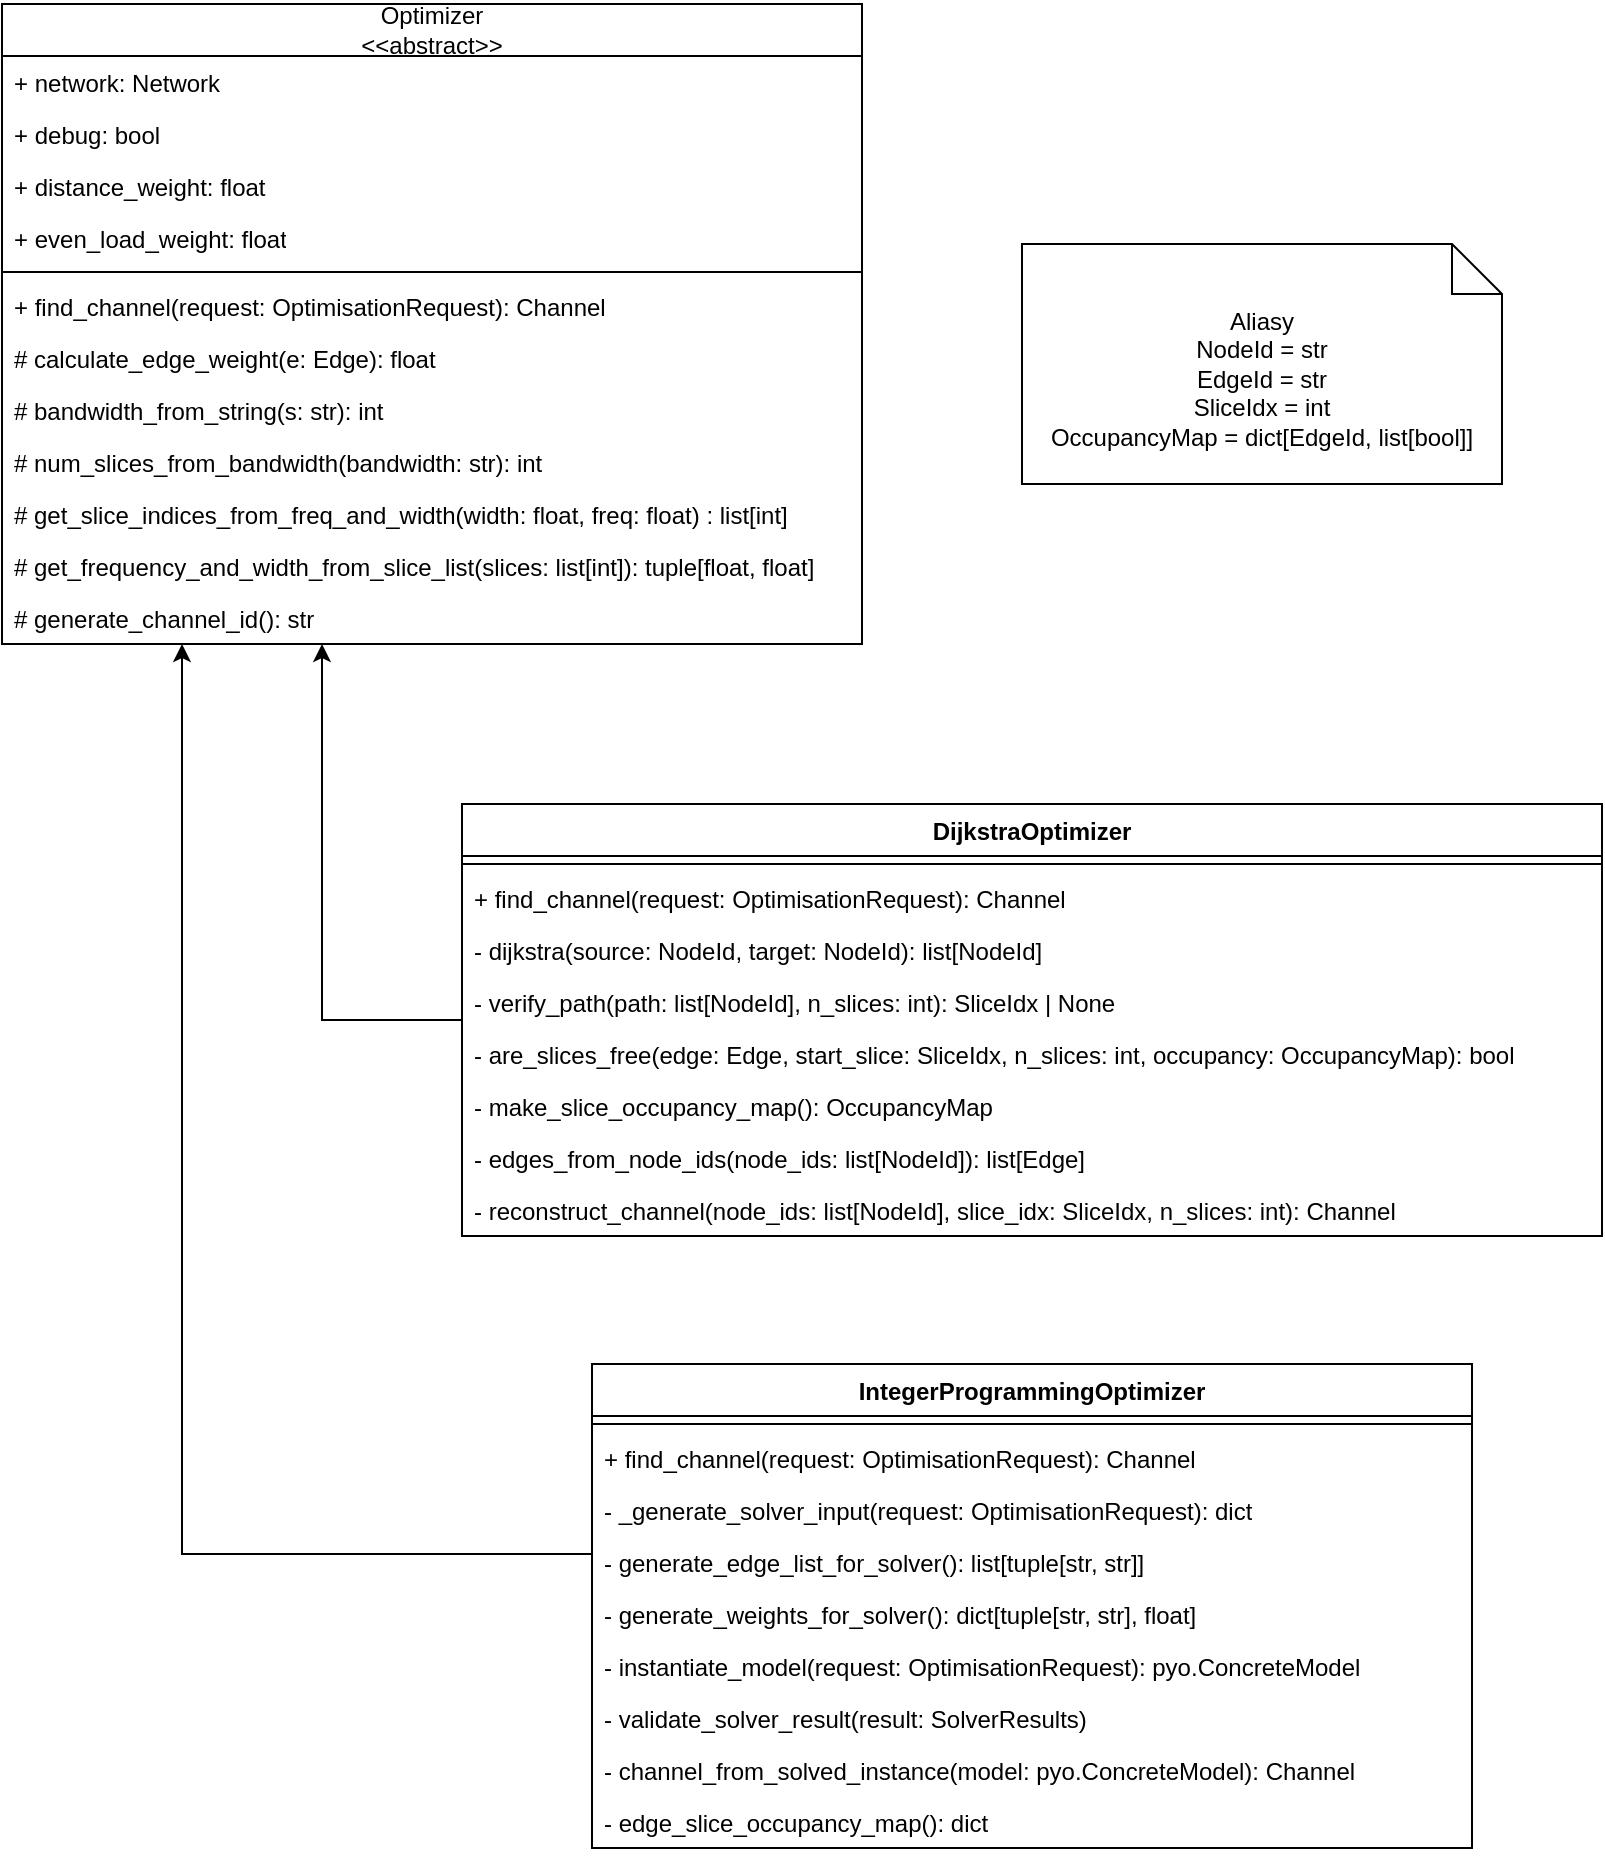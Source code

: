 <mxfile version="24.7.17">
  <diagram name="Page-1" id="_nvypKyQjBPmiqX_Q9U0">
    <mxGraphModel dx="1234" dy="1132" grid="1" gridSize="10" guides="1" tooltips="1" connect="1" arrows="1" fold="1" page="1" pageScale="1" pageWidth="850" pageHeight="1100" math="0" shadow="0">
      <root>
        <mxCell id="0" />
        <mxCell id="1" parent="0" />
        <mxCell id="WkGw0uW5-4tzCLyI2h04-4" value="Optimizer&lt;div&gt;&amp;lt;&amp;lt;abstract&amp;gt;&amp;gt;&lt;/div&gt;" style="swimlane;fontStyle=0;childLayout=stackLayout;horizontal=1;startSize=26;fillColor=none;horizontalStack=0;resizeParent=1;resizeParentMax=0;resizeLast=0;collapsible=1;marginBottom=0;whiteSpace=wrap;html=1;" parent="1" vertex="1">
          <mxGeometry x="40" y="30" width="430" height="320" as="geometry" />
        </mxCell>
        <mxCell id="WkGw0uW5-4tzCLyI2h04-5" value="+ network: Network" style="text;strokeColor=none;fillColor=none;align=left;verticalAlign=top;spacingLeft=4;spacingRight=4;overflow=hidden;rotatable=0;points=[[0,0.5],[1,0.5]];portConstraint=eastwest;whiteSpace=wrap;html=1;" parent="WkGw0uW5-4tzCLyI2h04-4" vertex="1">
          <mxGeometry y="26" width="430" height="26" as="geometry" />
        </mxCell>
        <mxCell id="WkGw0uW5-4tzCLyI2h04-6" value="+ debug: bool&lt;div&gt;&lt;br&gt;&lt;/div&gt;" style="text;strokeColor=none;fillColor=none;align=left;verticalAlign=top;spacingLeft=4;spacingRight=4;overflow=hidden;rotatable=0;points=[[0,0.5],[1,0.5]];portConstraint=eastwest;whiteSpace=wrap;html=1;" parent="WkGw0uW5-4tzCLyI2h04-4" vertex="1">
          <mxGeometry y="52" width="430" height="26" as="geometry" />
        </mxCell>
        <mxCell id="WkGw0uW5-4tzCLyI2h04-7" value="+ distance_weight: float" style="text;strokeColor=none;fillColor=none;align=left;verticalAlign=top;spacingLeft=4;spacingRight=4;overflow=hidden;rotatable=0;points=[[0,0.5],[1,0.5]];portConstraint=eastwest;whiteSpace=wrap;html=1;" parent="WkGw0uW5-4tzCLyI2h04-4" vertex="1">
          <mxGeometry y="78" width="430" height="26" as="geometry" />
        </mxCell>
        <mxCell id="WkGw0uW5-4tzCLyI2h04-8" value="+ even_load_weight: float" style="text;strokeColor=none;fillColor=none;align=left;verticalAlign=top;spacingLeft=4;spacingRight=4;overflow=hidden;rotatable=0;points=[[0,0.5],[1,0.5]];portConstraint=eastwest;whiteSpace=wrap;html=1;" parent="WkGw0uW5-4tzCLyI2h04-4" vertex="1">
          <mxGeometry y="104" width="430" height="26" as="geometry" />
        </mxCell>
        <mxCell id="WkGw0uW5-4tzCLyI2h04-9" value="" style="line;strokeWidth=1;fillColor=none;align=left;verticalAlign=middle;spacingTop=-1;spacingLeft=3;spacingRight=3;rotatable=0;labelPosition=right;points=[];portConstraint=eastwest;strokeColor=inherit;" parent="WkGw0uW5-4tzCLyI2h04-4" vertex="1">
          <mxGeometry y="130" width="430" height="8" as="geometry" />
        </mxCell>
        <mxCell id="WkGw0uW5-4tzCLyI2h04-10" value="+ find_channel(request: OptimisationRequest): Channel" style="text;strokeColor=none;fillColor=none;align=left;verticalAlign=top;spacingLeft=4;spacingRight=4;overflow=hidden;rotatable=0;points=[[0,0.5],[1,0.5]];portConstraint=eastwest;whiteSpace=wrap;html=1;" parent="WkGw0uW5-4tzCLyI2h04-4" vertex="1">
          <mxGeometry y="138" width="430" height="26" as="geometry" />
        </mxCell>
        <mxCell id="WkGw0uW5-4tzCLyI2h04-11" value="# calculate_edge_weight(e: Edge): float" style="text;strokeColor=none;fillColor=none;align=left;verticalAlign=top;spacingLeft=4;spacingRight=4;overflow=hidden;rotatable=0;points=[[0,0.5],[1,0.5]];portConstraint=eastwest;whiteSpace=wrap;html=1;" parent="WkGw0uW5-4tzCLyI2h04-4" vertex="1">
          <mxGeometry y="164" width="430" height="26" as="geometry" />
        </mxCell>
        <mxCell id="WkGw0uW5-4tzCLyI2h04-13" value="# bandwidth_from_string(s: str): int" style="text;strokeColor=none;fillColor=none;align=left;verticalAlign=top;spacingLeft=4;spacingRight=4;overflow=hidden;rotatable=0;points=[[0,0.5],[1,0.5]];portConstraint=eastwest;whiteSpace=wrap;html=1;" parent="WkGw0uW5-4tzCLyI2h04-4" vertex="1">
          <mxGeometry y="190" width="430" height="26" as="geometry" />
        </mxCell>
        <mxCell id="WkGw0uW5-4tzCLyI2h04-12" value="# num_slices_from_bandwidth(bandwidth: str): int" style="text;strokeColor=none;fillColor=none;align=left;verticalAlign=top;spacingLeft=4;spacingRight=4;overflow=hidden;rotatable=0;points=[[0,0.5],[1,0.5]];portConstraint=eastwest;whiteSpace=wrap;html=1;" parent="WkGw0uW5-4tzCLyI2h04-4" vertex="1">
          <mxGeometry y="216" width="430" height="26" as="geometry" />
        </mxCell>
        <mxCell id="WkGw0uW5-4tzCLyI2h04-14" value="# get_slice_indices_from_freq_and_width(width: float, freq: float) : list[int]" style="text;strokeColor=none;fillColor=none;align=left;verticalAlign=top;spacingLeft=4;spacingRight=4;overflow=hidden;rotatable=0;points=[[0,0.5],[1,0.5]];portConstraint=eastwest;whiteSpace=wrap;html=1;" parent="WkGw0uW5-4tzCLyI2h04-4" vertex="1">
          <mxGeometry y="242" width="430" height="26" as="geometry" />
        </mxCell>
        <mxCell id="WkGw0uW5-4tzCLyI2h04-15" value="# get_frequency_and_width_from_slice_list(slices: list[int]): tuple[float, float]" style="text;strokeColor=none;fillColor=none;align=left;verticalAlign=top;spacingLeft=4;spacingRight=4;overflow=hidden;rotatable=0;points=[[0,0.5],[1,0.5]];portConstraint=eastwest;whiteSpace=wrap;html=1;" parent="WkGw0uW5-4tzCLyI2h04-4" vertex="1">
          <mxGeometry y="268" width="430" height="26" as="geometry" />
        </mxCell>
        <mxCell id="WkGw0uW5-4tzCLyI2h04-16" value="# generate_channel_id(): str" style="text;strokeColor=none;fillColor=none;align=left;verticalAlign=top;spacingLeft=4;spacingRight=4;overflow=hidden;rotatable=0;points=[[0,0.5],[1,0.5]];portConstraint=eastwest;whiteSpace=wrap;html=1;" parent="WkGw0uW5-4tzCLyI2h04-4" vertex="1">
          <mxGeometry y="294" width="430" height="26" as="geometry" />
        </mxCell>
        <mxCell id="WVNDzB5HtP6xpalkp0gq-2" style="edgeStyle=orthogonalEdgeStyle;rounded=0;orthogonalLoop=1;jettySize=auto;html=1;" parent="1" source="WkGw0uW5-4tzCLyI2h04-17" target="WkGw0uW5-4tzCLyI2h04-4" edge="1">
          <mxGeometry relative="1" as="geometry">
            <Array as="points">
              <mxPoint x="200" y="538" />
            </Array>
          </mxGeometry>
        </mxCell>
        <mxCell id="WkGw0uW5-4tzCLyI2h04-17" value="DijkstraOptimizer" style="swimlane;fontStyle=1;align=center;verticalAlign=top;childLayout=stackLayout;horizontal=1;startSize=26;horizontalStack=0;resizeParent=1;resizeParentMax=0;resizeLast=0;collapsible=1;marginBottom=0;whiteSpace=wrap;html=1;" parent="1" vertex="1">
          <mxGeometry x="270" y="430" width="570" height="216" as="geometry" />
        </mxCell>
        <mxCell id="WkGw0uW5-4tzCLyI2h04-19" value="" style="line;strokeWidth=1;fillColor=none;align=left;verticalAlign=middle;spacingTop=-1;spacingLeft=3;spacingRight=3;rotatable=0;labelPosition=right;points=[];portConstraint=eastwest;strokeColor=inherit;" parent="WkGw0uW5-4tzCLyI2h04-17" vertex="1">
          <mxGeometry y="26" width="570" height="8" as="geometry" />
        </mxCell>
        <mxCell id="WkGw0uW5-4tzCLyI2h04-20" value="+ find_channel(request: OptimisationRequest): Channel" style="text;strokeColor=none;fillColor=none;align=left;verticalAlign=top;spacingLeft=4;spacingRight=4;overflow=hidden;rotatable=0;points=[[0,0.5],[1,0.5]];portConstraint=eastwest;whiteSpace=wrap;html=1;" parent="WkGw0uW5-4tzCLyI2h04-17" vertex="1">
          <mxGeometry y="34" width="570" height="26" as="geometry" />
        </mxCell>
        <mxCell id="WkGw0uW5-4tzCLyI2h04-21" value="- dijkstra(source: NodeId, target: NodeId): list[NodeId]" style="text;strokeColor=none;fillColor=none;align=left;verticalAlign=top;spacingLeft=4;spacingRight=4;overflow=hidden;rotatable=0;points=[[0,0.5],[1,0.5]];portConstraint=eastwest;whiteSpace=wrap;html=1;" parent="WkGw0uW5-4tzCLyI2h04-17" vertex="1">
          <mxGeometry y="60" width="570" height="26" as="geometry" />
        </mxCell>
        <mxCell id="WkGw0uW5-4tzCLyI2h04-22" value="- verify_path(path: list[NodeId], n_slices: int): SliceIdx | None" style="text;strokeColor=none;fillColor=none;align=left;verticalAlign=top;spacingLeft=4;spacingRight=4;overflow=hidden;rotatable=0;points=[[0,0.5],[1,0.5]];portConstraint=eastwest;whiteSpace=wrap;html=1;" parent="WkGw0uW5-4tzCLyI2h04-17" vertex="1">
          <mxGeometry y="86" width="570" height="26" as="geometry" />
        </mxCell>
        <mxCell id="WkGw0uW5-4tzCLyI2h04-23" value="- are_slices_free(edge: Edge, start_slice: SliceIdx, n_slices: int, occupancy: OccupancyMap): bool" style="text;strokeColor=none;fillColor=none;align=left;verticalAlign=top;spacingLeft=4;spacingRight=4;overflow=hidden;rotatable=0;points=[[0,0.5],[1,0.5]];portConstraint=eastwest;whiteSpace=wrap;html=1;" parent="WkGw0uW5-4tzCLyI2h04-17" vertex="1">
          <mxGeometry y="112" width="570" height="26" as="geometry" />
        </mxCell>
        <mxCell id="WkGw0uW5-4tzCLyI2h04-24" value="- make_slice_occupancy_map(): OccupancyMap" style="text;strokeColor=none;fillColor=none;align=left;verticalAlign=top;spacingLeft=4;spacingRight=4;overflow=hidden;rotatable=0;points=[[0,0.5],[1,0.5]];portConstraint=eastwest;whiteSpace=wrap;html=1;" parent="WkGw0uW5-4tzCLyI2h04-17" vertex="1">
          <mxGeometry y="138" width="570" height="26" as="geometry" />
        </mxCell>
        <mxCell id="WkGw0uW5-4tzCLyI2h04-25" value="- edges_from_node_ids(node_ids: list[NodeId]): list[Edge]" style="text;strokeColor=none;fillColor=none;align=left;verticalAlign=top;spacingLeft=4;spacingRight=4;overflow=hidden;rotatable=0;points=[[0,0.5],[1,0.5]];portConstraint=eastwest;whiteSpace=wrap;html=1;" parent="WkGw0uW5-4tzCLyI2h04-17" vertex="1">
          <mxGeometry y="164" width="570" height="26" as="geometry" />
        </mxCell>
        <mxCell id="WkGw0uW5-4tzCLyI2h04-26" value="- reconstruct_channel(node_ids: list[NodeId], slice_idx: SliceIdx, n_slices: int): Channel" style="text;strokeColor=none;fillColor=none;align=left;verticalAlign=top;spacingLeft=4;spacingRight=4;overflow=hidden;rotatable=0;points=[[0,0.5],[1,0.5]];portConstraint=eastwest;whiteSpace=wrap;html=1;" parent="WkGw0uW5-4tzCLyI2h04-17" vertex="1">
          <mxGeometry y="190" width="570" height="26" as="geometry" />
        </mxCell>
        <mxCell id="WVNDzB5HtP6xpalkp0gq-3" style="edgeStyle=orthogonalEdgeStyle;rounded=0;orthogonalLoop=1;jettySize=auto;html=1;" parent="1" source="WkGw0uW5-4tzCLyI2h04-28" target="WkGw0uW5-4tzCLyI2h04-4" edge="1">
          <mxGeometry relative="1" as="geometry">
            <Array as="points">
              <mxPoint x="130" y="805" />
            </Array>
          </mxGeometry>
        </mxCell>
        <mxCell id="WkGw0uW5-4tzCLyI2h04-28" value="IntegerProgrammingOptimizer" style="swimlane;fontStyle=1;align=center;verticalAlign=top;childLayout=stackLayout;horizontal=1;startSize=26;horizontalStack=0;resizeParent=1;resizeParentMax=0;resizeLast=0;collapsible=1;marginBottom=0;whiteSpace=wrap;html=1;" parent="1" vertex="1">
          <mxGeometry x="335" y="710" width="440" height="242" as="geometry" />
        </mxCell>
        <mxCell id="WkGw0uW5-4tzCLyI2h04-30" value="" style="line;strokeWidth=1;fillColor=none;align=left;verticalAlign=middle;spacingTop=-1;spacingLeft=3;spacingRight=3;rotatable=0;labelPosition=right;points=[];portConstraint=eastwest;strokeColor=inherit;" parent="WkGw0uW5-4tzCLyI2h04-28" vertex="1">
          <mxGeometry y="26" width="440" height="8" as="geometry" />
        </mxCell>
        <mxCell id="WkGw0uW5-4tzCLyI2h04-32" value="+ find_channel(request: OptimisationRequest): Channel" style="text;strokeColor=none;fillColor=none;align=left;verticalAlign=top;spacingLeft=4;spacingRight=4;overflow=hidden;rotatable=0;points=[[0,0.5],[1,0.5]];portConstraint=eastwest;whiteSpace=wrap;html=1;" parent="WkGw0uW5-4tzCLyI2h04-28" vertex="1">
          <mxGeometry y="34" width="440" height="26" as="geometry" />
        </mxCell>
        <mxCell id="WkGw0uW5-4tzCLyI2h04-31" value="- _generate_solver_input(request: OptimisationRequest): dict" style="text;strokeColor=none;fillColor=none;align=left;verticalAlign=top;spacingLeft=4;spacingRight=4;overflow=hidden;rotatable=0;points=[[0,0.5],[1,0.5]];portConstraint=eastwest;whiteSpace=wrap;html=1;" parent="WkGw0uW5-4tzCLyI2h04-28" vertex="1">
          <mxGeometry y="60" width="440" height="26" as="geometry" />
        </mxCell>
        <mxCell id="8yjyvalT_TZCEelv4aXi-1" value="- generate_edge_list_for_solver(): list[tuple[str, str]]" style="text;strokeColor=none;fillColor=none;align=left;verticalAlign=top;spacingLeft=4;spacingRight=4;overflow=hidden;rotatable=0;points=[[0,0.5],[1,0.5]];portConstraint=eastwest;whiteSpace=wrap;html=1;" vertex="1" parent="WkGw0uW5-4tzCLyI2h04-28">
          <mxGeometry y="86" width="440" height="26" as="geometry" />
        </mxCell>
        <mxCell id="8yjyvalT_TZCEelv4aXi-2" value="- generate_weights_for_solver(): dict[tuple[str, str], float]" style="text;strokeColor=none;fillColor=none;align=left;verticalAlign=top;spacingLeft=4;spacingRight=4;overflow=hidden;rotatable=0;points=[[0,0.5],[1,0.5]];portConstraint=eastwest;whiteSpace=wrap;html=1;" vertex="1" parent="WkGw0uW5-4tzCLyI2h04-28">
          <mxGeometry y="112" width="440" height="26" as="geometry" />
        </mxCell>
        <mxCell id="WkGw0uW5-4tzCLyI2h04-33" value="- instantiate_model(request: OptimisationRequest): pyo.ConcreteModel" style="text;strokeColor=none;fillColor=none;align=left;verticalAlign=top;spacingLeft=4;spacingRight=4;overflow=hidden;rotatable=0;points=[[0,0.5],[1,0.5]];portConstraint=eastwest;whiteSpace=wrap;html=1;" parent="WkGw0uW5-4tzCLyI2h04-28" vertex="1">
          <mxGeometry y="138" width="440" height="26" as="geometry" />
        </mxCell>
        <mxCell id="WkGw0uW5-4tzCLyI2h04-34" value="- validate_solver_result(result: SolverResults)" style="text;strokeColor=none;fillColor=none;align=left;verticalAlign=top;spacingLeft=4;spacingRight=4;overflow=hidden;rotatable=0;points=[[0,0.5],[1,0.5]];portConstraint=eastwest;whiteSpace=wrap;html=1;" parent="WkGw0uW5-4tzCLyI2h04-28" vertex="1">
          <mxGeometry y="164" width="440" height="26" as="geometry" />
        </mxCell>
        <mxCell id="WkGw0uW5-4tzCLyI2h04-35" value="- channel_from_solved_instance(model: pyo.ConcreteModel): Channel" style="text;strokeColor=none;fillColor=none;align=left;verticalAlign=top;spacingLeft=4;spacingRight=4;overflow=hidden;rotatable=0;points=[[0,0.5],[1,0.5]];portConstraint=eastwest;whiteSpace=wrap;html=1;" parent="WkGw0uW5-4tzCLyI2h04-28" vertex="1">
          <mxGeometry y="190" width="440" height="26" as="geometry" />
        </mxCell>
        <mxCell id="WkGw0uW5-4tzCLyI2h04-36" value="- edge_slice_occupancy_map(): dict" style="text;strokeColor=none;fillColor=none;align=left;verticalAlign=top;spacingLeft=4;spacingRight=4;overflow=hidden;rotatable=0;points=[[0,0.5],[1,0.5]];portConstraint=eastwest;whiteSpace=wrap;html=1;" parent="WkGw0uW5-4tzCLyI2h04-28" vertex="1">
          <mxGeometry y="216" width="440" height="26" as="geometry" />
        </mxCell>
        <mxCell id="WVNDzB5HtP6xpalkp0gq-1" value="Aliasy&lt;div&gt;NodeId = str&lt;/div&gt;&lt;div&gt;EdgeId = str&lt;/div&gt;&lt;div&gt;SliceIdx = int&lt;/div&gt;&lt;div&gt;OccupancyMap = dict[EdgeId, list[bool]]&lt;/div&gt;" style="shape=note2;boundedLbl=1;whiteSpace=wrap;html=1;size=25;verticalAlign=top;align=center;" parent="1" vertex="1">
          <mxGeometry x="550" y="150" width="240" height="120" as="geometry" />
        </mxCell>
      </root>
    </mxGraphModel>
  </diagram>
</mxfile>
